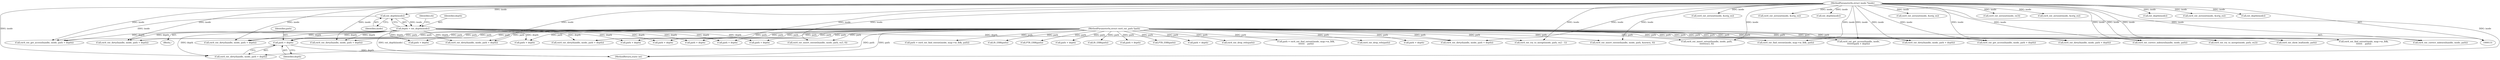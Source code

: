 digraph "1_linux_667eff35a1f56fa74ce98a0c7c29a40adc1ba4e3@pointer" {
"1000433" [label="(Call,path + depth)"];
"1000135" [label="(MethodParameterIn,struct ext4_ext_path *path)"];
"1000219" [label="(Call,depth = ext_depth(inode))"];
"1000221" [label="(Call,ext_depth(inode))"];
"1000133" [label="(MethodParameterIn,struct inode *inode)"];
"1000611" [label="(Call,ext4_ext_insert_extent(handle, inode, path, ex3, 0))"];
"1000854" [label="(Call,ext4_ext_try_to_merge(inode, path, ex2 - 1))"];
"1000656" [label="(Call,path + depth)"];
"1000222" [label="(Identifier,inode)"];
"1000473" [label="(Call,ext4_ext_zeroout(inode, &orig_ex))"];
"1000691" [label="(Call,path = ext4_ext_find_extent(inode, map->m_lblk, path))"];
"1000912" [label="(Call,ext4_ext_insert_extent(handle, inode, path, &newex, 0))"];
"1000534" [label="(Call,IS_ERR(path))"];
"1000499" [label="(Call,ext4_ext_dirty(handle, inode, path + depth))"];
"1000136" [label="(Block,)"];
"1000955" [label="(Call,ext4_ext_dirty(handle, inode, path + depth))"];
"1000627" [label="(Call,ext4_ext_zeroout(inode, &orig_ex))"];
"1000874" [label="(Call,ext_depth(inode))"];
"1000998" [label="(Call,ext4_ext_dirty(handle, inode, path + depth))"];
"1000459" [label="(Call,ext4_ext_insert_extent(handle, inode, path,\n\t\t\t\t\t\t\tex3, 0))"];
"1000693" [label="(Call,ext4_ext_find_extent(inode, map->m_lblk, path))"];
"1000219" [label="(Call,depth = ext_depth(inode))"];
"1000705" [label="(Call,PTR_ERR(path))"];
"1000345" [label="(Call,path + depth)"];
"1000552" [label="(Call,ext4_ext_get_access(handle, inode,\n\t\t\t\t\t\t\t\tpath + depth))"];
"1000790" [label="(Call,ext4_ext_dirty(handle, inode, path + depth))"];
"1000958" [label="(Call,path + depth)"];
"1000221" [label="(Call,ext_depth(inode))"];
"1000316" [label="(Call,ext4_ext_zeroout(inode, &orig_ex))"];
"1000732" [label="(Call,ext4_ext_get_access(handle, inode, path + depth))"];
"1000555" [label="(Call,path + depth)"];
"1000700" [label="(Call,IS_ERR(path))"];
"1000793" [label="(Call,path + depth)"];
"1000564" [label="(Call,ext4_ext_dirty(handle, inode, path + depth))"];
"1000133" [label="(MethodParameterIn,struct inode *inode)"];
"1000299" [label="(Call,path + depth)"];
"1000135" [label="(MethodParameterIn,struct ext4_ext_path *path)"];
"1000865" [label="(Call,ext4_ext_correct_indexes(handle, inode, path))"];
"1000513" [label="(Call,ext4_ext_zeroout(inode, ex3))"];
"1000539" [label="(Call,PTR_ERR(path))"];
"1000929" [label="(Call,ext4_ext_zeroout(inode, &orig_ex))"];
"1000502" [label="(Call,path + depth)"];
"1001006" [label="(MethodReturn,static int)"];
"1000884" [label="(Call,ext4_ext_try_to_merge(inode, path, ex2))"];
"1000435" [label="(Identifier,depth)"];
"1000902" [label="(Call,ext4_ext_dirty(handle, inode, path + depth))"];
"1000735" [label="(Call,path + depth)"];
"1000689" [label="(Call,ext4_ext_drop_refs(path))"];
"1000968" [label="(Call,ext4_ext_show_leaf(inode, path))"];
"1000527" [label="(Call,ext4_ext_find_extent(inode, map->m_lblk,\n\t\t\t\t\t\t\t    path))"];
"1000342" [label="(Call,ext4_ext_dirty(handle, inode, path + depth))"];
"1000525" [label="(Call,path = ext4_ext_find_extent(inode, map->m_lblk,\n\t\t\t\t\t\t\t    path))"];
"1000430" [label="(Call,ext4_ext_dirty(handle, inode, path + depth))"];
"1000523" [label="(Call,ext4_ext_drop_refs(path))"];
"1000893" [label="(Call,ext4_ext_correct_indexes(handle, inode, path))"];
"1000296" [label="(Call,ext4_ext_get_access(handle, inode, path + depth))"];
"1000653" [label="(Call,ext4_ext_dirty(handle, inode, path + depth))"];
"1000224" [label="(Identifier,eh)"];
"1001001" [label="(Call,path + depth)"];
"1000220" [label="(Identifier,depth)"];
"1000521" [label="(Call,ext_depth(inode))"];
"1000433" [label="(Call,path + depth)"];
"1000764" [label="(Call,ext4_ext_zeroout(inode, &orig_ex))"];
"1000667" [label="(Call,ext_depth(inode))"];
"1000434" [label="(Identifier,path)"];
"1000905" [label="(Call,path + depth)"];
"1000567" [label="(Call,path + depth)"];
"1000433" -> "1000430"  [label="AST: "];
"1000433" -> "1000435"  [label="CFG: "];
"1000434" -> "1000433"  [label="AST: "];
"1000435" -> "1000433"  [label="AST: "];
"1000430" -> "1000433"  [label="CFG: "];
"1000433" -> "1001006"  [label="DDG: depth"];
"1000135" -> "1000433"  [label="DDG: path"];
"1000219" -> "1000433"  [label="DDG: depth"];
"1000135" -> "1000131"  [label="AST: "];
"1000135" -> "1001006"  [label="DDG: path"];
"1000135" -> "1000296"  [label="DDG: path"];
"1000135" -> "1000299"  [label="DDG: path"];
"1000135" -> "1000342"  [label="DDG: path"];
"1000135" -> "1000345"  [label="DDG: path"];
"1000135" -> "1000430"  [label="DDG: path"];
"1000135" -> "1000459"  [label="DDG: path"];
"1000135" -> "1000499"  [label="DDG: path"];
"1000135" -> "1000502"  [label="DDG: path"];
"1000135" -> "1000523"  [label="DDG: path"];
"1000135" -> "1000525"  [label="DDG: path"];
"1000135" -> "1000527"  [label="DDG: path"];
"1000135" -> "1000534"  [label="DDG: path"];
"1000135" -> "1000539"  [label="DDG: path"];
"1000135" -> "1000552"  [label="DDG: path"];
"1000135" -> "1000555"  [label="DDG: path"];
"1000135" -> "1000564"  [label="DDG: path"];
"1000135" -> "1000567"  [label="DDG: path"];
"1000135" -> "1000611"  [label="DDG: path"];
"1000135" -> "1000653"  [label="DDG: path"];
"1000135" -> "1000656"  [label="DDG: path"];
"1000135" -> "1000689"  [label="DDG: path"];
"1000135" -> "1000691"  [label="DDG: path"];
"1000135" -> "1000693"  [label="DDG: path"];
"1000135" -> "1000700"  [label="DDG: path"];
"1000135" -> "1000705"  [label="DDG: path"];
"1000135" -> "1000732"  [label="DDG: path"];
"1000135" -> "1000735"  [label="DDG: path"];
"1000135" -> "1000790"  [label="DDG: path"];
"1000135" -> "1000793"  [label="DDG: path"];
"1000135" -> "1000854"  [label="DDG: path"];
"1000135" -> "1000865"  [label="DDG: path"];
"1000135" -> "1000884"  [label="DDG: path"];
"1000135" -> "1000893"  [label="DDG: path"];
"1000135" -> "1000902"  [label="DDG: path"];
"1000135" -> "1000905"  [label="DDG: path"];
"1000135" -> "1000912"  [label="DDG: path"];
"1000135" -> "1000955"  [label="DDG: path"];
"1000135" -> "1000958"  [label="DDG: path"];
"1000135" -> "1000968"  [label="DDG: path"];
"1000135" -> "1000998"  [label="DDG: path"];
"1000135" -> "1001001"  [label="DDG: path"];
"1000219" -> "1000136"  [label="AST: "];
"1000219" -> "1000221"  [label="CFG: "];
"1000220" -> "1000219"  [label="AST: "];
"1000221" -> "1000219"  [label="AST: "];
"1000224" -> "1000219"  [label="CFG: "];
"1000219" -> "1001006"  [label="DDG: ext_depth(inode)"];
"1000221" -> "1000219"  [label="DDG: inode"];
"1000219" -> "1000296"  [label="DDG: depth"];
"1000219" -> "1000299"  [label="DDG: depth"];
"1000219" -> "1000342"  [label="DDG: depth"];
"1000219" -> "1000345"  [label="DDG: depth"];
"1000219" -> "1000430"  [label="DDG: depth"];
"1000219" -> "1000499"  [label="DDG: depth"];
"1000219" -> "1000502"  [label="DDG: depth"];
"1000219" -> "1000653"  [label="DDG: depth"];
"1000219" -> "1000656"  [label="DDG: depth"];
"1000219" -> "1000902"  [label="DDG: depth"];
"1000219" -> "1000905"  [label="DDG: depth"];
"1000219" -> "1000955"  [label="DDG: depth"];
"1000219" -> "1000958"  [label="DDG: depth"];
"1000219" -> "1000998"  [label="DDG: depth"];
"1000219" -> "1001001"  [label="DDG: depth"];
"1000221" -> "1000222"  [label="CFG: "];
"1000222" -> "1000221"  [label="AST: "];
"1000133" -> "1000221"  [label="DDG: inode"];
"1000221" -> "1000296"  [label="DDG: inode"];
"1000133" -> "1000131"  [label="AST: "];
"1000133" -> "1001006"  [label="DDG: inode"];
"1000133" -> "1000296"  [label="DDG: inode"];
"1000133" -> "1000316"  [label="DDG: inode"];
"1000133" -> "1000342"  [label="DDG: inode"];
"1000133" -> "1000430"  [label="DDG: inode"];
"1000133" -> "1000459"  [label="DDG: inode"];
"1000133" -> "1000473"  [label="DDG: inode"];
"1000133" -> "1000499"  [label="DDG: inode"];
"1000133" -> "1000513"  [label="DDG: inode"];
"1000133" -> "1000521"  [label="DDG: inode"];
"1000133" -> "1000527"  [label="DDG: inode"];
"1000133" -> "1000552"  [label="DDG: inode"];
"1000133" -> "1000564"  [label="DDG: inode"];
"1000133" -> "1000611"  [label="DDG: inode"];
"1000133" -> "1000627"  [label="DDG: inode"];
"1000133" -> "1000653"  [label="DDG: inode"];
"1000133" -> "1000667"  [label="DDG: inode"];
"1000133" -> "1000693"  [label="DDG: inode"];
"1000133" -> "1000732"  [label="DDG: inode"];
"1000133" -> "1000764"  [label="DDG: inode"];
"1000133" -> "1000790"  [label="DDG: inode"];
"1000133" -> "1000854"  [label="DDG: inode"];
"1000133" -> "1000865"  [label="DDG: inode"];
"1000133" -> "1000874"  [label="DDG: inode"];
"1000133" -> "1000884"  [label="DDG: inode"];
"1000133" -> "1000893"  [label="DDG: inode"];
"1000133" -> "1000902"  [label="DDG: inode"];
"1000133" -> "1000912"  [label="DDG: inode"];
"1000133" -> "1000929"  [label="DDG: inode"];
"1000133" -> "1000955"  [label="DDG: inode"];
"1000133" -> "1000968"  [label="DDG: inode"];
"1000133" -> "1000998"  [label="DDG: inode"];
}
